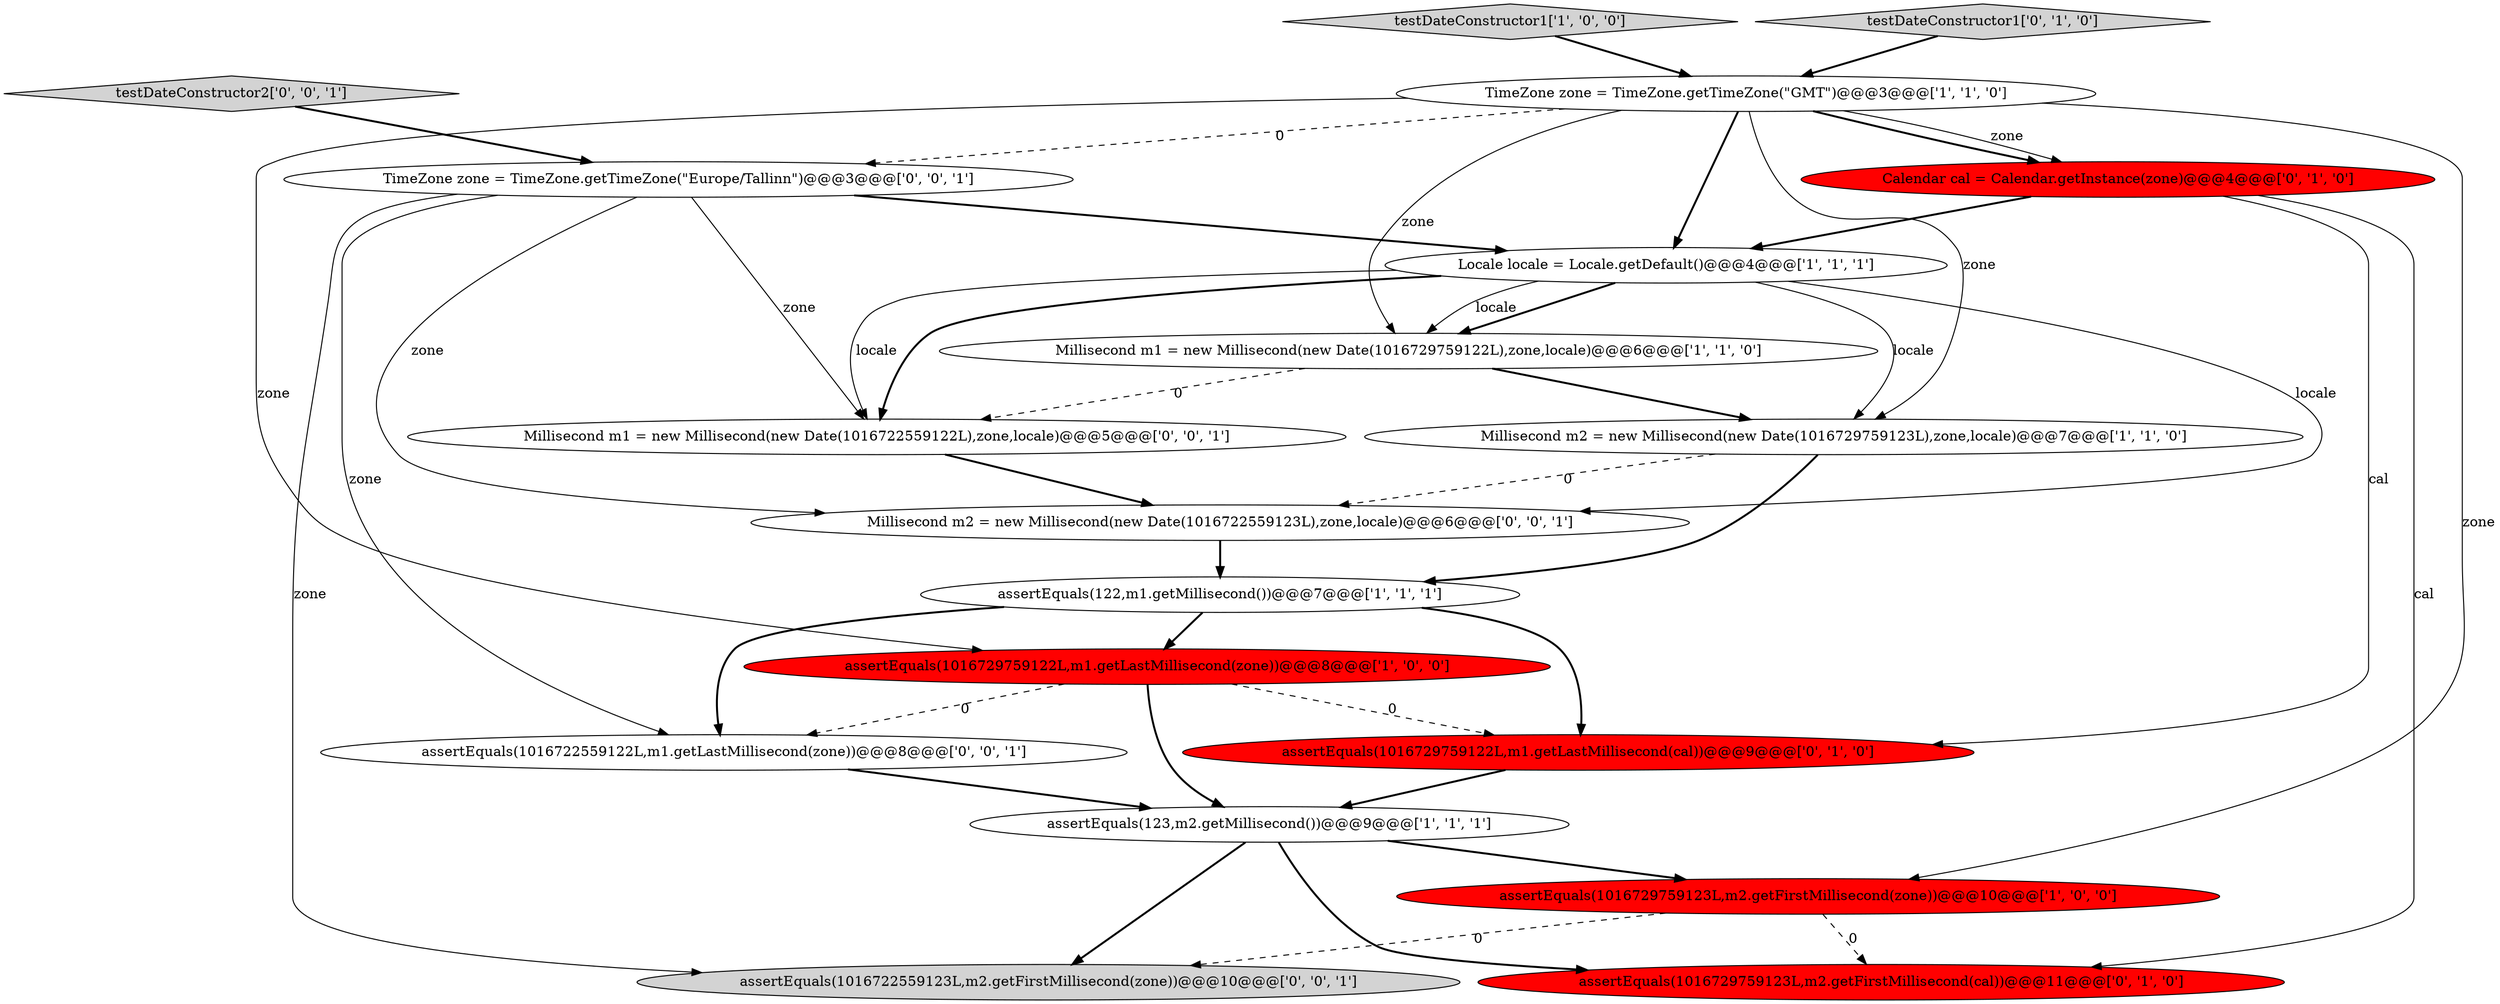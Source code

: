 digraph {
2 [style = filled, label = "assertEquals(123,m2.getMillisecond())@@@9@@@['1', '1', '1']", fillcolor = white, shape = ellipse image = "AAA0AAABBB1BBB"];
15 [style = filled, label = "testDateConstructor2['0', '0', '1']", fillcolor = lightgray, shape = diamond image = "AAA0AAABBB3BBB"];
12 [style = filled, label = "Calendar cal = Calendar.getInstance(zone)@@@4@@@['0', '1', '0']", fillcolor = red, shape = ellipse image = "AAA1AAABBB2BBB"];
3 [style = filled, label = "testDateConstructor1['1', '0', '0']", fillcolor = lightgray, shape = diamond image = "AAA0AAABBB1BBB"];
0 [style = filled, label = "assertEquals(122,m1.getMillisecond())@@@7@@@['1', '1', '1']", fillcolor = white, shape = ellipse image = "AAA0AAABBB1BBB"];
5 [style = filled, label = "Millisecond m2 = new Millisecond(new Date(1016729759123L),zone,locale)@@@7@@@['1', '1', '0']", fillcolor = white, shape = ellipse image = "AAA0AAABBB1BBB"];
9 [style = filled, label = "assertEquals(1016729759123L,m2.getFirstMillisecond(cal))@@@11@@@['0', '1', '0']", fillcolor = red, shape = ellipse image = "AAA1AAABBB2BBB"];
14 [style = filled, label = "Millisecond m2 = new Millisecond(new Date(1016722559123L),zone,locale)@@@6@@@['0', '0', '1']", fillcolor = white, shape = ellipse image = "AAA0AAABBB3BBB"];
18 [style = filled, label = "assertEquals(1016722559123L,m2.getFirstMillisecond(zone))@@@10@@@['0', '0', '1']", fillcolor = lightgray, shape = ellipse image = "AAA0AAABBB3BBB"];
11 [style = filled, label = "assertEquals(1016729759122L,m1.getLastMillisecond(cal))@@@9@@@['0', '1', '0']", fillcolor = red, shape = ellipse image = "AAA1AAABBB2BBB"];
6 [style = filled, label = "assertEquals(1016729759123L,m2.getFirstMillisecond(zone))@@@10@@@['1', '0', '0']", fillcolor = red, shape = ellipse image = "AAA1AAABBB1BBB"];
13 [style = filled, label = "TimeZone zone = TimeZone.getTimeZone(\"Europe/Tallinn\")@@@3@@@['0', '0', '1']", fillcolor = white, shape = ellipse image = "AAA0AAABBB3BBB"];
8 [style = filled, label = "Millisecond m1 = new Millisecond(new Date(1016729759122L),zone,locale)@@@6@@@['1', '1', '0']", fillcolor = white, shape = ellipse image = "AAA0AAABBB1BBB"];
10 [style = filled, label = "testDateConstructor1['0', '1', '0']", fillcolor = lightgray, shape = diamond image = "AAA0AAABBB2BBB"];
16 [style = filled, label = "Millisecond m1 = new Millisecond(new Date(1016722559122L),zone,locale)@@@5@@@['0', '0', '1']", fillcolor = white, shape = ellipse image = "AAA0AAABBB3BBB"];
17 [style = filled, label = "assertEquals(1016722559122L,m1.getLastMillisecond(zone))@@@8@@@['0', '0', '1']", fillcolor = white, shape = ellipse image = "AAA0AAABBB3BBB"];
4 [style = filled, label = "assertEquals(1016729759122L,m1.getLastMillisecond(zone))@@@8@@@['1', '0', '0']", fillcolor = red, shape = ellipse image = "AAA1AAABBB1BBB"];
7 [style = filled, label = "TimeZone zone = TimeZone.getTimeZone(\"GMT\")@@@3@@@['1', '1', '0']", fillcolor = white, shape = ellipse image = "AAA0AAABBB1BBB"];
1 [style = filled, label = "Locale locale = Locale.getDefault()@@@4@@@['1', '1', '1']", fillcolor = white, shape = ellipse image = "AAA0AAABBB1BBB"];
1->16 [style = solid, label="locale"];
8->16 [style = dashed, label="0"];
15->13 [style = bold, label=""];
5->14 [style = dashed, label="0"];
7->1 [style = bold, label=""];
1->8 [style = bold, label=""];
7->5 [style = solid, label="zone"];
12->9 [style = solid, label="cal"];
13->16 [style = solid, label="zone"];
4->17 [style = dashed, label="0"];
7->12 [style = bold, label=""];
13->18 [style = solid, label="zone"];
2->6 [style = bold, label=""];
0->17 [style = bold, label=""];
12->11 [style = solid, label="cal"];
6->9 [style = dashed, label="0"];
13->14 [style = solid, label="zone"];
7->8 [style = solid, label="zone"];
0->11 [style = bold, label=""];
2->18 [style = bold, label=""];
4->2 [style = bold, label=""];
2->9 [style = bold, label=""];
12->1 [style = bold, label=""];
10->7 [style = bold, label=""];
11->2 [style = bold, label=""];
13->1 [style = bold, label=""];
6->18 [style = dashed, label="0"];
7->12 [style = solid, label="zone"];
1->14 [style = solid, label="locale"];
17->2 [style = bold, label=""];
8->5 [style = bold, label=""];
5->0 [style = bold, label=""];
3->7 [style = bold, label=""];
14->0 [style = bold, label=""];
0->4 [style = bold, label=""];
1->16 [style = bold, label=""];
7->6 [style = solid, label="zone"];
13->17 [style = solid, label="zone"];
7->13 [style = dashed, label="0"];
16->14 [style = bold, label=""];
4->11 [style = dashed, label="0"];
1->8 [style = solid, label="locale"];
1->5 [style = solid, label="locale"];
7->4 [style = solid, label="zone"];
}
